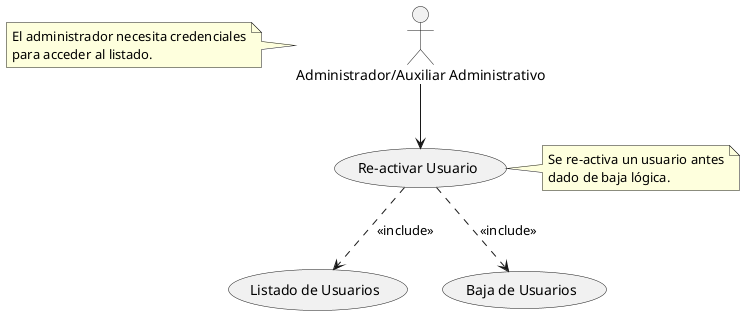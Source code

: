 @startuml
actor "Administrador/Auxiliar Administrativo" as Admin
note left of Admin
  El administrador necesita credenciales
  para acceder al listado.
end note

Admin --> (Re-activar Usuario)
(Re-activar Usuario) ..> (Listado de Usuarios) : <<include>>
(Re-activar Usuario) ..> (Baja de Usuarios) : <<include>>

note right of (Re-activar Usuario)
  Se re-activa un usuario antes
  dado de baja lógica.
end note
@enduml